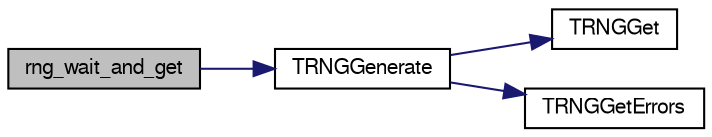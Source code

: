 digraph "rng_wait_and_get"
{
  edge [fontname="FreeSans",fontsize="10",labelfontname="FreeSans",labelfontsize="10"];
  node [fontname="FreeSans",fontsize="10",shape=record];
  rankdir="LR";
  Node1 [label="rng_wait_and_get",height=0.2,width=0.4,color="black", fillcolor="grey75", style="filled", fontcolor="black"];
  Node1 -> Node2 [color="midnightblue",fontsize="10",style="solid",fontname="FreeSans"];
  Node2 [label="TRNGGenerate",height=0.2,width=0.4,color="black", fillcolor="white", style="filled",URL="$chibios_2mcu__periph_2rng__arch_8c.html#a4d9bb543e51507e70fe894b31146d131"];
  Node2 -> Node3 [color="midnightblue",fontsize="10",style="solid",fontname="FreeSans"];
  Node3 [label="TRNGGet",height=0.2,width=0.4,color="black", fillcolor="white", style="filled",URL="$chibios_2mcu__periph_2rng__arch_8c.html#a58fdba00b42a0c78e254f58a15a7108d"];
  Node2 -> Node4 [color="midnightblue",fontsize="10",style="solid",fontname="FreeSans"];
  Node4 [label="TRNGGetErrors",height=0.2,width=0.4,color="black", fillcolor="white", style="filled",URL="$chibios_2mcu__periph_2rng__arch_8c.html#a5ae6c3da75d6267f96be24bb672796f4"];
}
